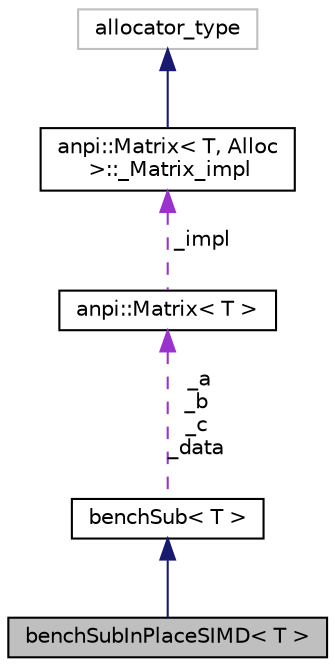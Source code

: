 digraph "benchSubInPlaceSIMD&lt; T &gt;"
{
  edge [fontname="Helvetica",fontsize="10",labelfontname="Helvetica",labelfontsize="10"];
  node [fontname="Helvetica",fontsize="10",shape=record];
  Node2 [label="benchSubInPlaceSIMD\< T \>",height=0.2,width=0.4,color="black", fillcolor="grey75", style="filled", fontcolor="black"];
  Node3 -> Node2 [dir="back",color="midnightblue",fontsize="10",style="solid",fontname="Helvetica"];
  Node3 [label="benchSub\< T \>",height=0.2,width=0.4,color="black", fillcolor="white", style="filled",URL="$d6/dfc/classbenchSub.html",tooltip="Benchmark for subtraction operations. "];
  Node4 -> Node3 [dir="back",color="darkorchid3",fontsize="10",style="dashed",label=" _a\n_b\n_c\n_data" ,fontname="Helvetica"];
  Node4 [label="anpi::Matrix\< T \>",height=0.2,width=0.4,color="black", fillcolor="white", style="filled",URL="$de/dee/classanpi_1_1Matrix.html"];
  Node5 -> Node4 [dir="back",color="darkorchid3",fontsize="10",style="dashed",label=" _impl" ,fontname="Helvetica"];
  Node5 [label="anpi::Matrix\< T, Alloc\l \>::_Matrix_impl",height=0.2,width=0.4,color="black", fillcolor="white", style="filled",URL="$d8/df4/structanpi_1_1Matrix_1_1__Matrix__impl.html"];
  Node6 -> Node5 [dir="back",color="midnightblue",fontsize="10",style="solid",fontname="Helvetica"];
  Node6 [label="allocator_type",height=0.2,width=0.4,color="grey75", fillcolor="white", style="filled"];
}
